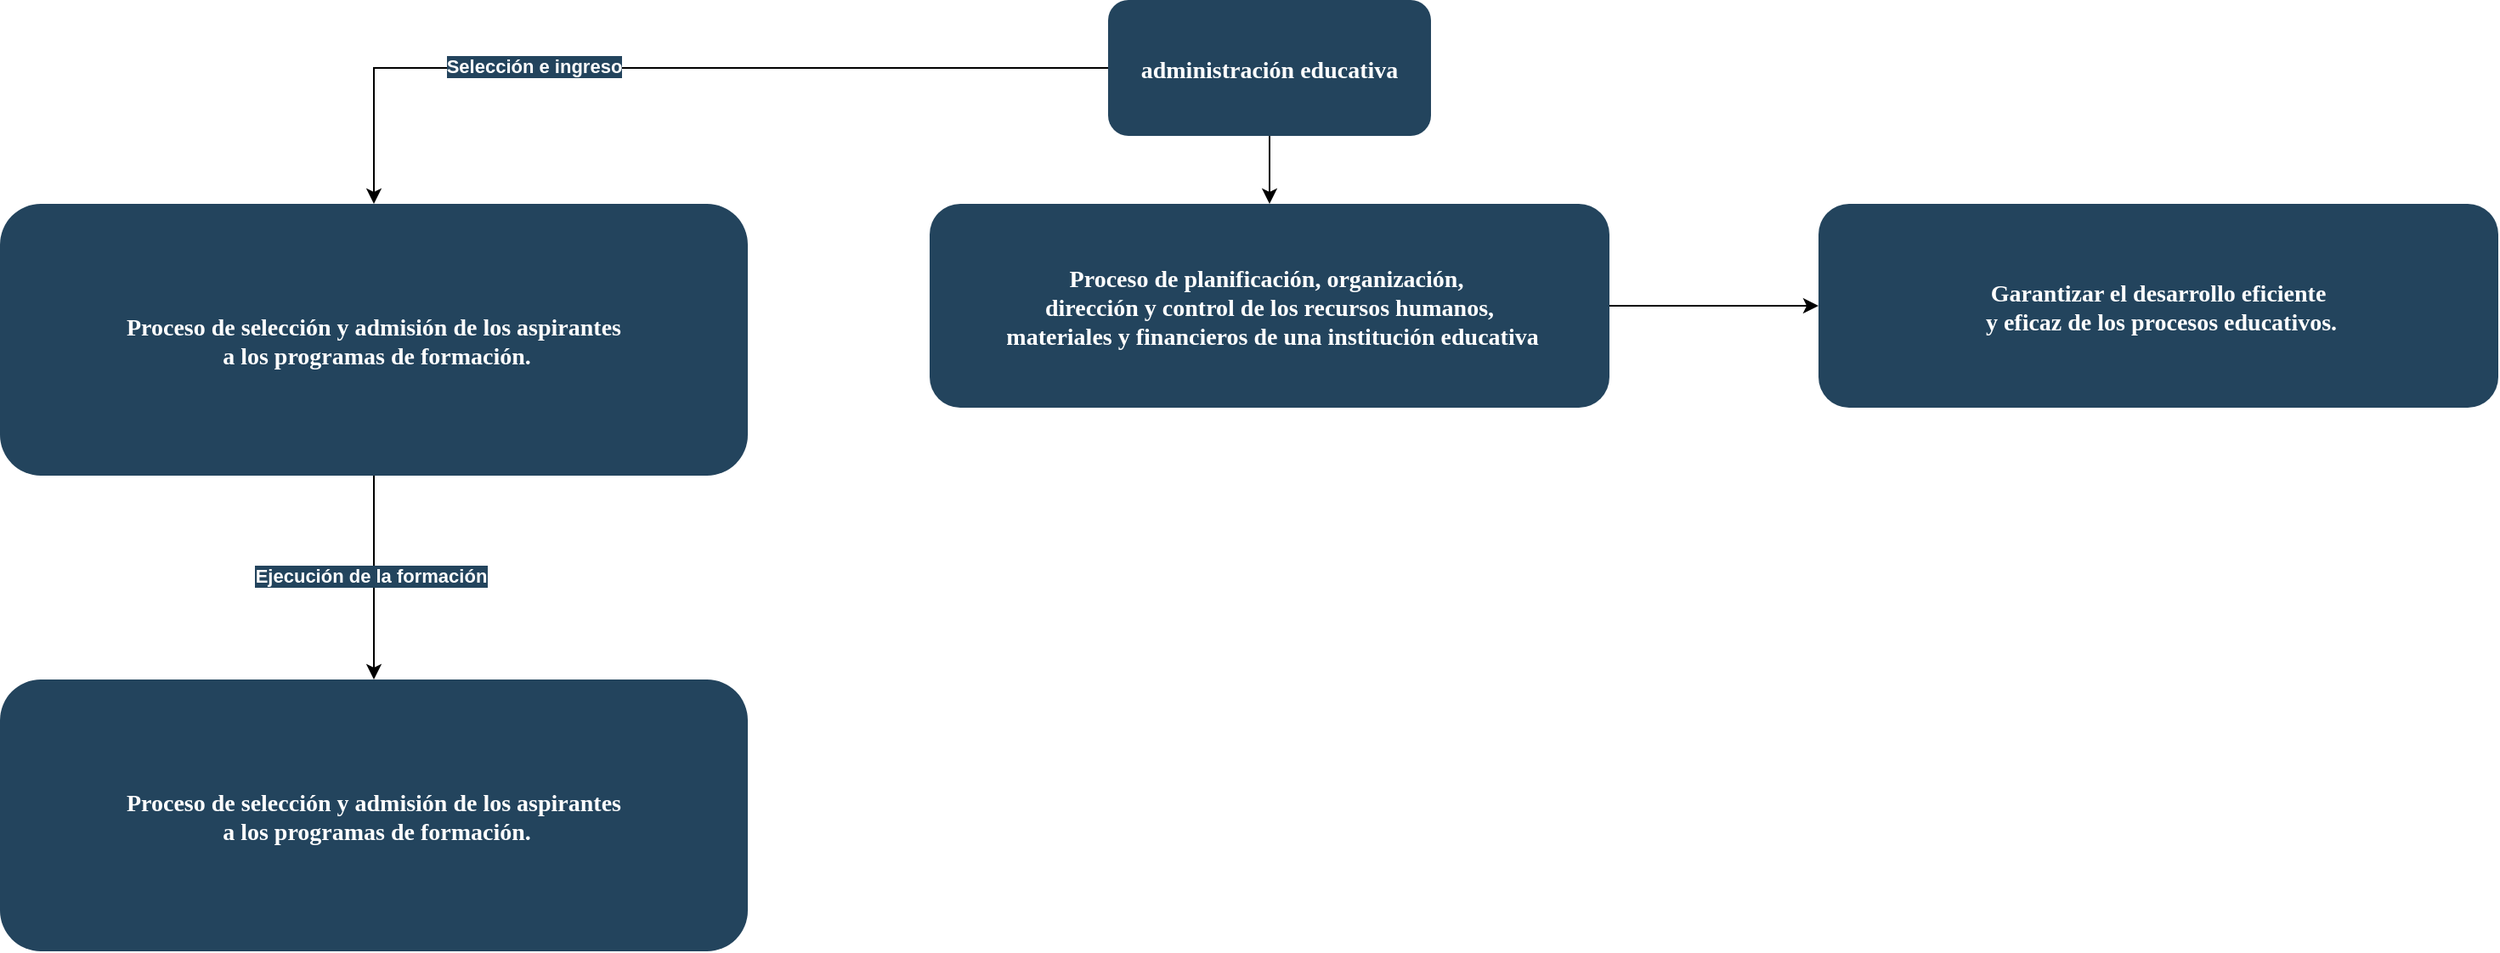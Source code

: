 <mxfile version="22.0.3" type="device">
  <diagram name="Page-1" id="2c0d36ab-eaac-3732-788b-9136903baeff">
    <mxGraphModel dx="1687" dy="920" grid="1" gridSize="10" guides="1" tooltips="1" connect="1" arrows="1" fold="1" page="1" pageScale="1.5" pageWidth="1169" pageHeight="827" background="none" math="0" shadow="0">
      <root>
        <mxCell id="0" />
        <mxCell id="1" parent="0" />
        <mxCell id="GsNslYsSp6Og3RNhzEA4-126" style="edgeStyle=orthogonalEdgeStyle;rounded=0;orthogonalLoop=1;jettySize=auto;html=1;exitX=0.5;exitY=1;exitDx=0;exitDy=0;entryX=0.5;entryY=0;entryDx=0;entryDy=0;" edge="1" parent="1" source="2" target="14">
          <mxGeometry relative="1" as="geometry" />
        </mxCell>
        <mxCell id="GsNslYsSp6Og3RNhzEA4-130" style="edgeStyle=orthogonalEdgeStyle;rounded=0;orthogonalLoop=1;jettySize=auto;html=1;exitX=0;exitY=0.5;exitDx=0;exitDy=0;entryX=0.5;entryY=0;entryDx=0;entryDy=0;" edge="1" parent="1" source="2" target="GsNslYsSp6Og3RNhzEA4-129">
          <mxGeometry relative="1" as="geometry" />
        </mxCell>
        <mxCell id="GsNslYsSp6Og3RNhzEA4-131" value="&lt;strong&gt;Selección e ingreso&lt;/strong&gt;" style="edgeLabel;html=1;align=center;verticalAlign=middle;resizable=0;points=[];labelBackgroundColor=#23445D;fontColor=#FFFFFF;" vertex="1" connectable="0" parent="GsNslYsSp6Og3RNhzEA4-130">
          <mxGeometry x="0.321" y="-1" relative="1" as="geometry">
            <mxPoint as="offset" />
          </mxGeometry>
        </mxCell>
        <mxCell id="2" value="administración educativa " style="rounded=1;fillColor=#23445D;gradientColor=none;strokeColor=none;fontColor=#FFFFFF;fontStyle=1;fontFamily=Tahoma;fontSize=14" parent="1" vertex="1">
          <mxGeometry x="782" y="50" width="190" height="80" as="geometry" />
        </mxCell>
        <mxCell id="GsNslYsSp6Og3RNhzEA4-128" style="edgeStyle=orthogonalEdgeStyle;rounded=0;orthogonalLoop=1;jettySize=auto;html=1;exitX=1;exitY=0.5;exitDx=0;exitDy=0;entryX=0;entryY=0.5;entryDx=0;entryDy=0;" edge="1" parent="1" source="14" target="GsNslYsSp6Og3RNhzEA4-127">
          <mxGeometry relative="1" as="geometry" />
        </mxCell>
        <mxCell id="14" value="Proceso de planificación, organización, &#xa;dirección y control de los recursos humanos,&#xa; materiales y financieros de una institución educativa" style="rounded=1;fillColor=#23445D;gradientColor=none;strokeColor=none;fontColor=#FFFFFF;fontStyle=1;fontFamily=Tahoma;fontSize=14" parent="1" vertex="1">
          <mxGeometry x="677" y="170" width="400" height="120" as="geometry" />
        </mxCell>
        <mxCell id="GsNslYsSp6Og3RNhzEA4-127" value="Garantizar el desarrollo eficiente&#xa; y eficaz de los procesos educativos." style="rounded=1;fillColor=#23445D;gradientColor=none;strokeColor=none;fontColor=#FFFFFF;fontStyle=1;fontFamily=Tahoma;fontSize=14" vertex="1" parent="1">
          <mxGeometry x="1200" y="170" width="400" height="120" as="geometry" />
        </mxCell>
        <mxCell id="GsNslYsSp6Og3RNhzEA4-133" style="edgeStyle=orthogonalEdgeStyle;rounded=0;orthogonalLoop=1;jettySize=auto;html=1;exitX=0.5;exitY=1;exitDx=0;exitDy=0;entryX=0.5;entryY=0;entryDx=0;entryDy=0;" edge="1" parent="1" source="GsNslYsSp6Og3RNhzEA4-129" target="GsNslYsSp6Og3RNhzEA4-132">
          <mxGeometry relative="1" as="geometry" />
        </mxCell>
        <mxCell id="GsNslYsSp6Og3RNhzEA4-134" value="&lt;strong&gt;Ejecución de la formación&lt;/strong&gt;" style="edgeLabel;html=1;align=center;verticalAlign=middle;resizable=0;points=[];labelBackgroundColor=#23445D;fontColor=#FFFFFF;labelBorderColor=none;" vertex="1" connectable="0" parent="GsNslYsSp6Og3RNhzEA4-133">
          <mxGeometry x="-0.021" y="-2" relative="1" as="geometry">
            <mxPoint as="offset" />
          </mxGeometry>
        </mxCell>
        <mxCell id="GsNslYsSp6Og3RNhzEA4-129" value="Proceso de selección y admisión de los aspirantes&#xa; a los programas de formación." style="rounded=1;fillColor=#23445D;gradientColor=none;strokeColor=none;fontColor=#FFFFFF;fontStyle=1;fontFamily=Tahoma;fontSize=14" vertex="1" parent="1">
          <mxGeometry x="130" y="170" width="440" height="160" as="geometry" />
        </mxCell>
        <mxCell id="GsNslYsSp6Og3RNhzEA4-132" value="Proceso de selección y admisión de los aspirantes&#xa; a los programas de formación." style="rounded=1;fillColor=#23445D;gradientColor=none;strokeColor=none;fontColor=#FFFFFF;fontStyle=1;fontFamily=Tahoma;fontSize=14" vertex="1" parent="1">
          <mxGeometry x="130" y="450" width="440" height="160" as="geometry" />
        </mxCell>
      </root>
    </mxGraphModel>
  </diagram>
</mxfile>
